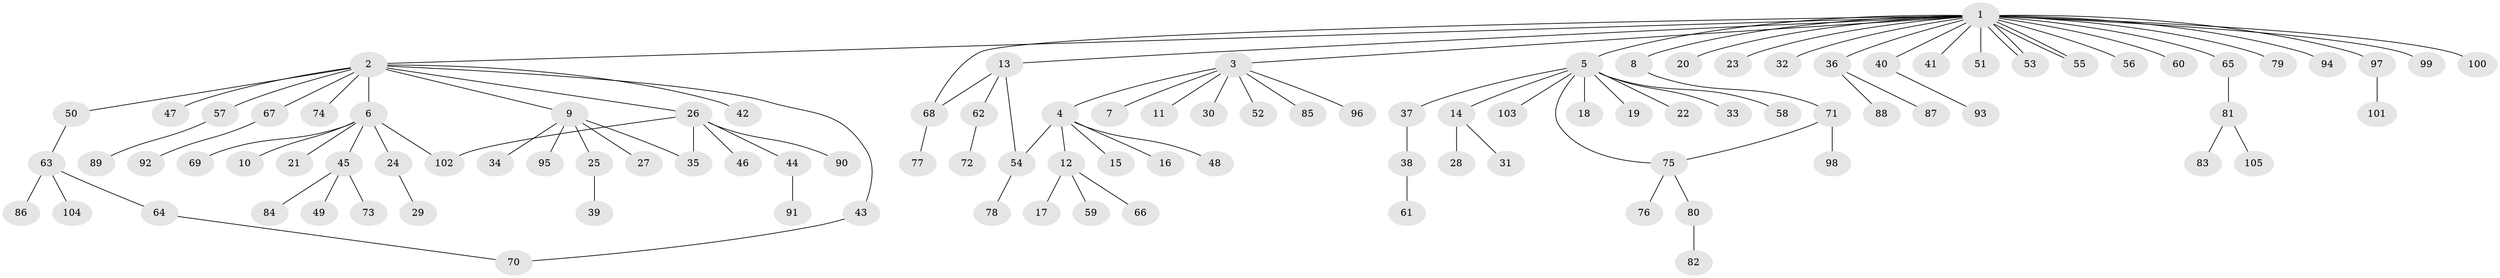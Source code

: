 // coarse degree distribution, {23: 0.012345679012345678, 11: 0.012345679012345678, 12: 0.012345679012345678, 9: 0.012345679012345678, 7: 0.012345679012345678, 1: 0.6790123456790124, 2: 0.16049382716049382, 5: 0.037037037037037035, 3: 0.04938271604938271, 4: 0.012345679012345678}
// Generated by graph-tools (version 1.1) at 2025/51/02/27/25 19:51:56]
// undirected, 105 vertices, 112 edges
graph export_dot {
graph [start="1"]
  node [color=gray90,style=filled];
  1;
  2;
  3;
  4;
  5;
  6;
  7;
  8;
  9;
  10;
  11;
  12;
  13;
  14;
  15;
  16;
  17;
  18;
  19;
  20;
  21;
  22;
  23;
  24;
  25;
  26;
  27;
  28;
  29;
  30;
  31;
  32;
  33;
  34;
  35;
  36;
  37;
  38;
  39;
  40;
  41;
  42;
  43;
  44;
  45;
  46;
  47;
  48;
  49;
  50;
  51;
  52;
  53;
  54;
  55;
  56;
  57;
  58;
  59;
  60;
  61;
  62;
  63;
  64;
  65;
  66;
  67;
  68;
  69;
  70;
  71;
  72;
  73;
  74;
  75;
  76;
  77;
  78;
  79;
  80;
  81;
  82;
  83;
  84;
  85;
  86;
  87;
  88;
  89;
  90;
  91;
  92;
  93;
  94;
  95;
  96;
  97;
  98;
  99;
  100;
  101;
  102;
  103;
  104;
  105;
  1 -- 2;
  1 -- 3;
  1 -- 5;
  1 -- 8;
  1 -- 13;
  1 -- 20;
  1 -- 23;
  1 -- 32;
  1 -- 36;
  1 -- 40;
  1 -- 41;
  1 -- 51;
  1 -- 53;
  1 -- 53;
  1 -- 55;
  1 -- 55;
  1 -- 56;
  1 -- 60;
  1 -- 65;
  1 -- 68;
  1 -- 79;
  1 -- 94;
  1 -- 97;
  1 -- 99;
  1 -- 100;
  2 -- 6;
  2 -- 9;
  2 -- 26;
  2 -- 42;
  2 -- 43;
  2 -- 47;
  2 -- 50;
  2 -- 57;
  2 -- 67;
  2 -- 74;
  3 -- 4;
  3 -- 7;
  3 -- 11;
  3 -- 30;
  3 -- 52;
  3 -- 85;
  3 -- 96;
  4 -- 12;
  4 -- 15;
  4 -- 16;
  4 -- 48;
  4 -- 54;
  5 -- 14;
  5 -- 18;
  5 -- 19;
  5 -- 22;
  5 -- 33;
  5 -- 37;
  5 -- 58;
  5 -- 75;
  5 -- 103;
  6 -- 10;
  6 -- 21;
  6 -- 24;
  6 -- 45;
  6 -- 69;
  6 -- 102;
  8 -- 71;
  9 -- 25;
  9 -- 27;
  9 -- 34;
  9 -- 35;
  9 -- 95;
  12 -- 17;
  12 -- 59;
  12 -- 66;
  13 -- 54;
  13 -- 62;
  13 -- 68;
  14 -- 28;
  14 -- 31;
  24 -- 29;
  25 -- 39;
  26 -- 35;
  26 -- 44;
  26 -- 46;
  26 -- 90;
  26 -- 102;
  36 -- 87;
  36 -- 88;
  37 -- 38;
  38 -- 61;
  40 -- 93;
  43 -- 70;
  44 -- 91;
  45 -- 49;
  45 -- 73;
  45 -- 84;
  50 -- 63;
  54 -- 78;
  57 -- 89;
  62 -- 72;
  63 -- 64;
  63 -- 86;
  63 -- 104;
  64 -- 70;
  65 -- 81;
  67 -- 92;
  68 -- 77;
  71 -- 75;
  71 -- 98;
  75 -- 76;
  75 -- 80;
  80 -- 82;
  81 -- 83;
  81 -- 105;
  97 -- 101;
}
